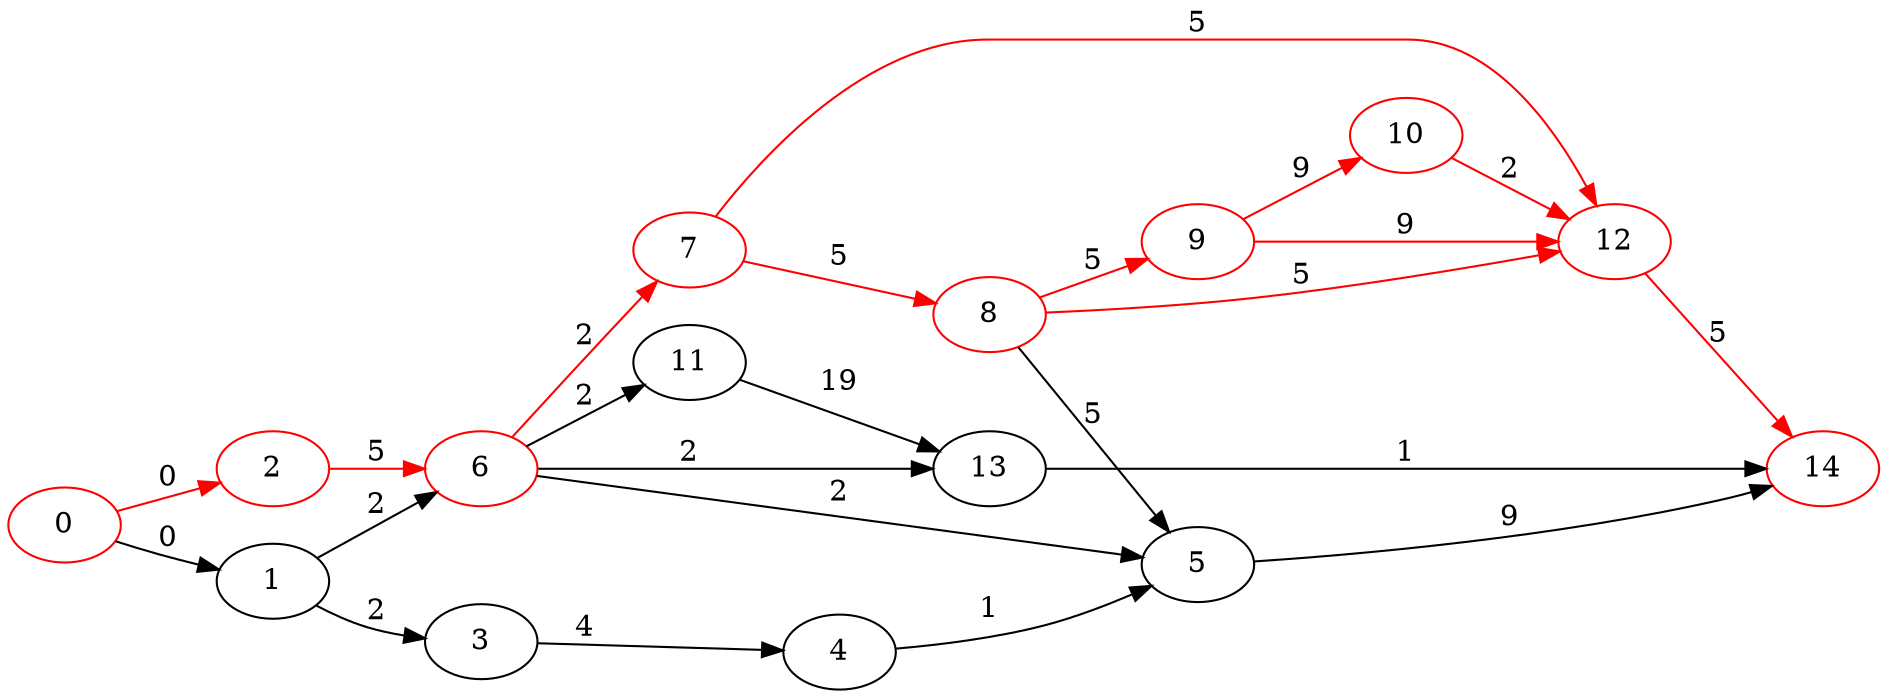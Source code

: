 digraph { rankdir=LR
    "2" [color="red"]
    "6" [color="red"]
    "7" [color="red"]
    "8" [color="red"]
    "9" [color="red"]
    "10" [color="red"]
    "12" [color="red"]
    "0" [color="red"]
    "14" [color="red"]
    "1" -> "3" [label="2"] 
    "1" -> "6" [label="2"] 
    "2" -> "6" [label="5" color="red" ] 
    "3" -> "4" [label="4"] 
    "4" -> "5" [label="1"] 
    "5" -> "14" [label="9"] 
    "6" -> "5" [label="2"] 
    "6" -> "7" [label="2" color="red" ] 
    "6" -> "11" [label="2"] 
    "6" -> "13" [label="2"] 
    "7" -> "8" [label="5" color="red" ] 
    "7" -> "12" [label="5" color="red" ] 
    "8" -> "5" [label="5"] 
    "8" -> "9" [label="5" color="red" ] 
    "8" -> "12" [label="5" color="red" ] 
    "9" -> "10" [label="9" color="red" ] 
    "9" -> "12" [label="9" color="red" ] 
    "10" -> "12" [label="2" color="red" ] 
    "11" -> "13" [label="19"] 
    "12" -> "14" [label="5" color="red" ] 
    "13" -> "14" [label="1"] 
    "0" -> "1" [label="0"] 
    "0" -> "2" [label="0" color="red" ] 
}
